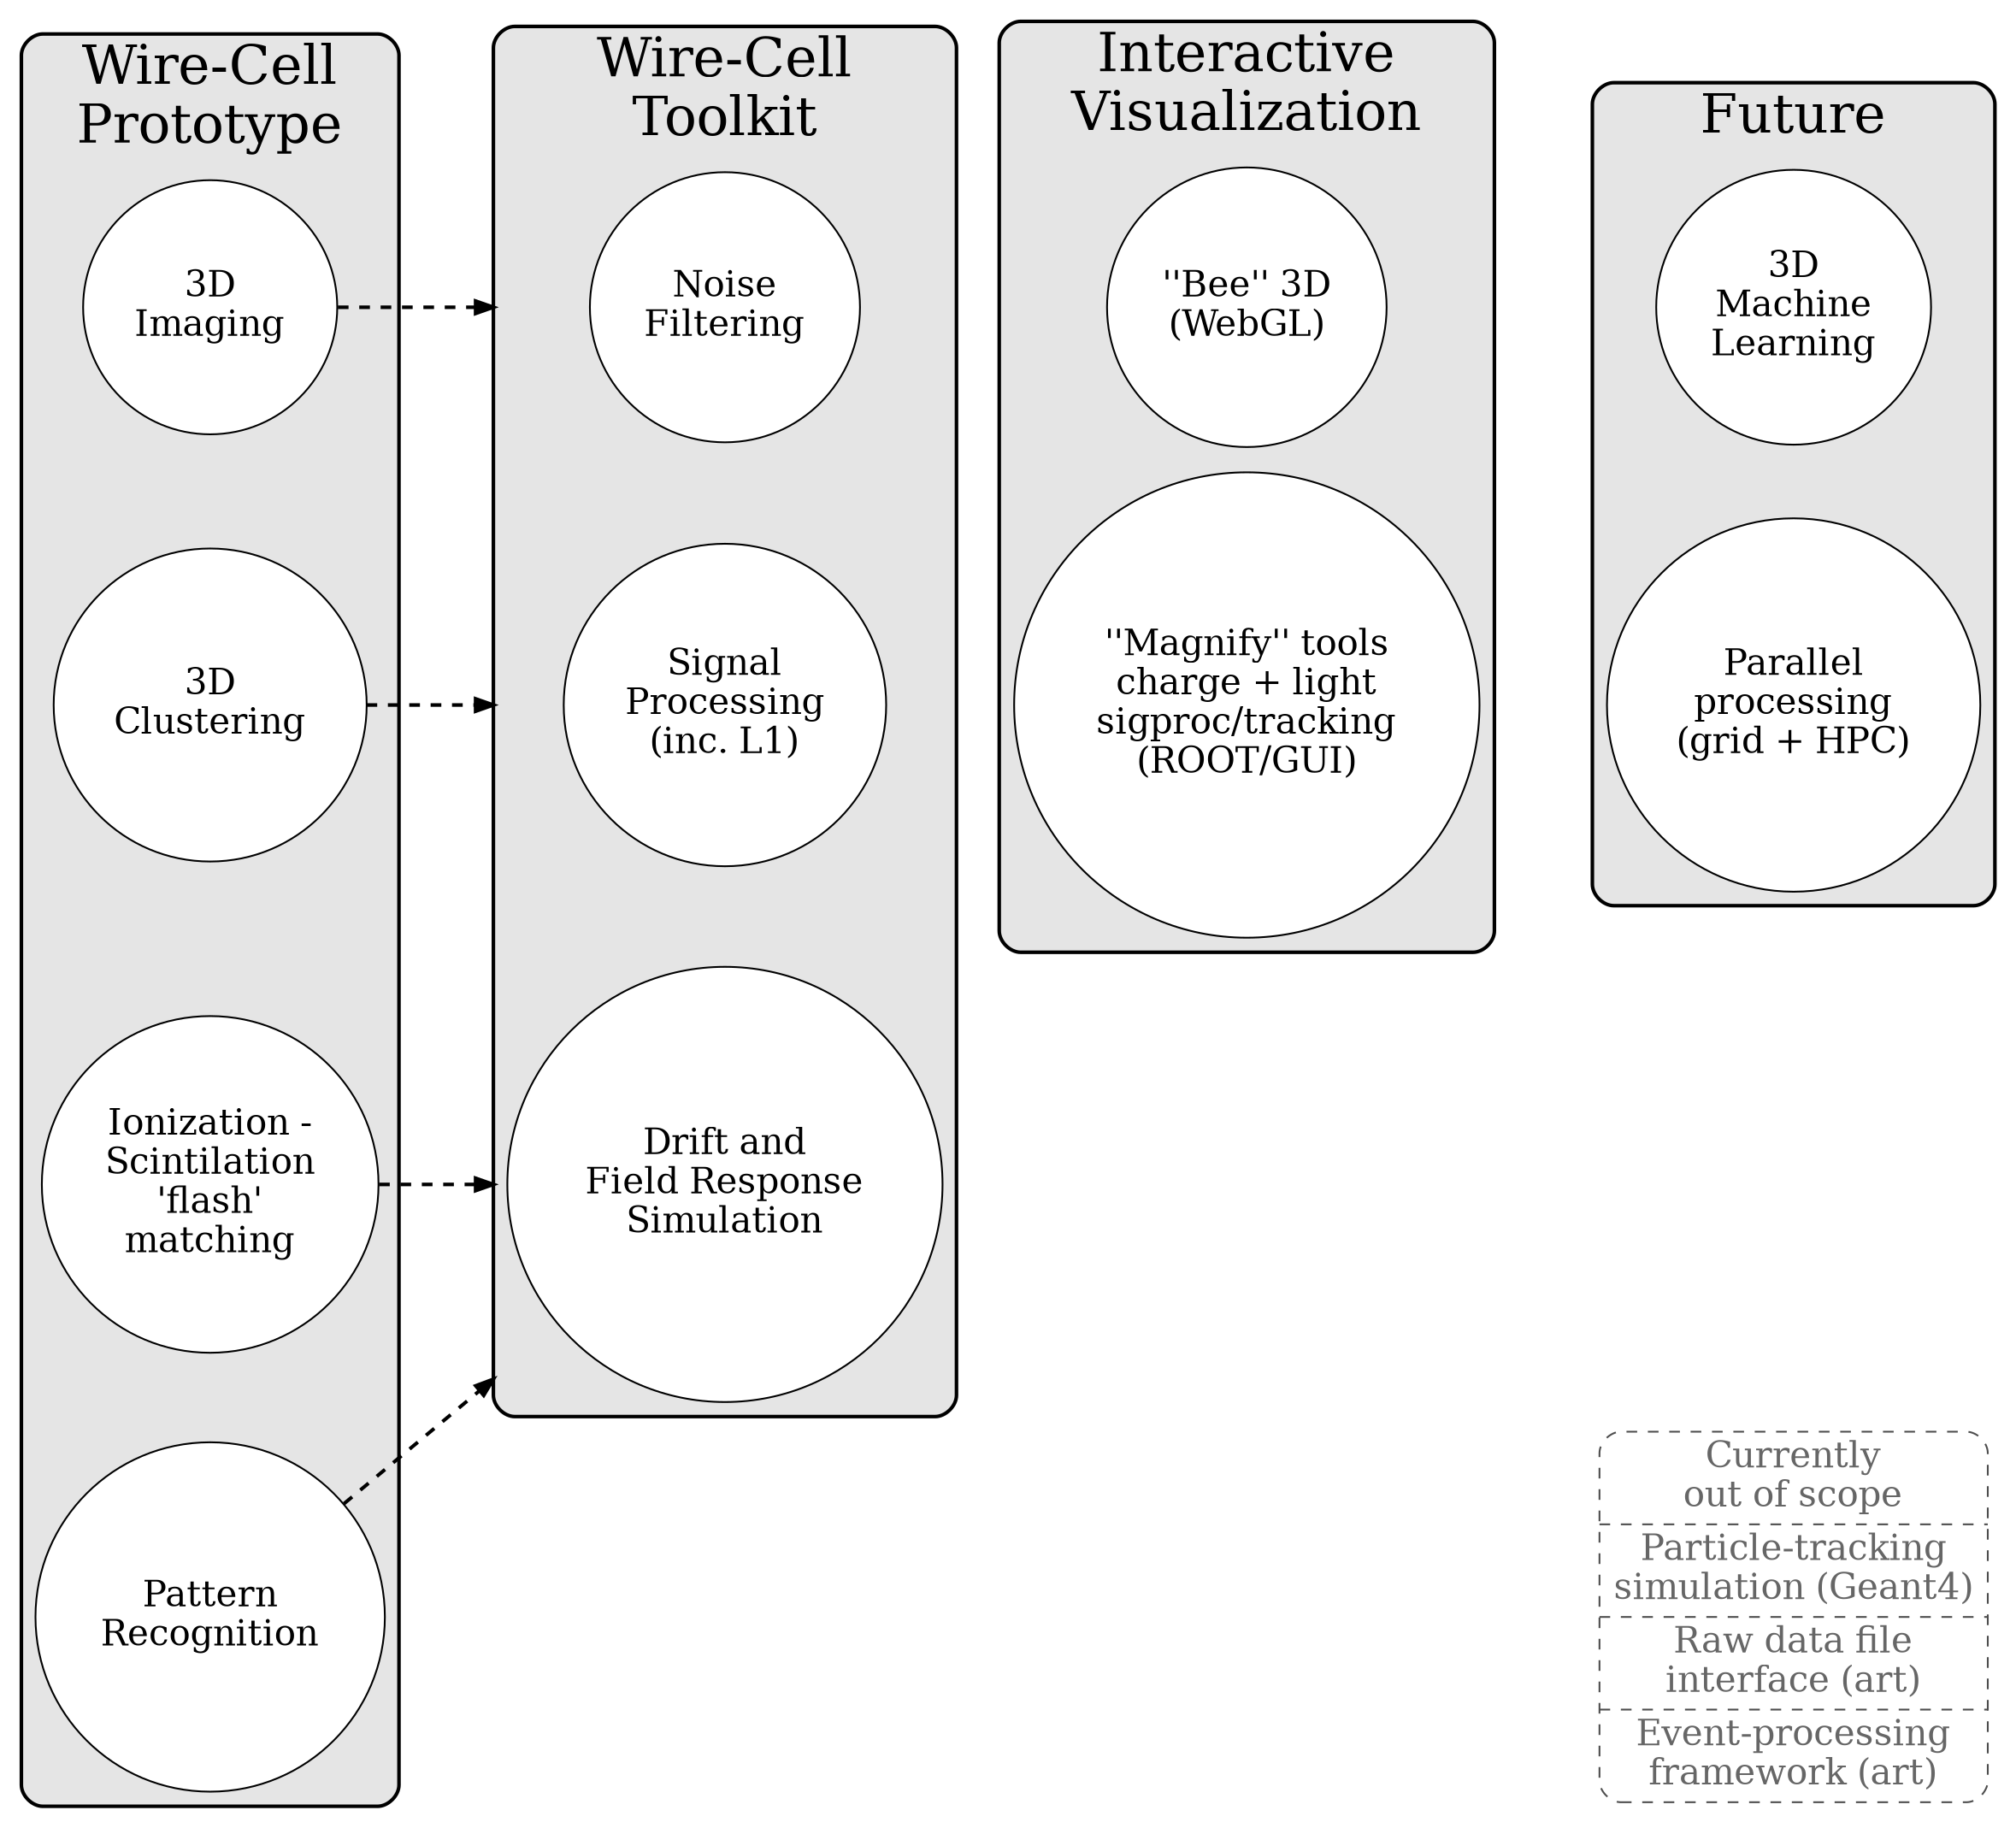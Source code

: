 digraph fs {
        compound=true
        nodesep=1
        ranksep=.2
        style="filled,rounded"
        fillcolor=gray90

        node[shape=circle, style=filled, fillcolor=white, fontsize=20]

        fontsize=30
        penwidth=2

//        main[shape=ellipse,label="Wire-Cell Feature Scope"]
        subgraph cluster_wcp {
                label="Wire-Cell\nPrototype"
                img[label="3D\nImaging"]
                clust[label="3D\nClustering"]
                flash[label="Ionization -\nScintilation\n'flash'\nmatching"]
                pat[label="Pattern\nRecognition"]
        }
        subgraph cluster_wct {
                label="Wire-Cell\nToolkit"
                nf[label="Noise\nFiltering"]
                sp[label="Signal\nProcessing\n(inc. L1)"]
                sim[label="Drift and\nField Response\nSimulation"]
        }
        subgraph cluster_bee {
                label="Interactive\nVisualization"
                bee[label="''Bee'' 3D\n(WebGL)"]
                //mw[label="Magnify\nsignals\n(web)"]
                mr[label="''Magnify'' tools\ncharge + light\nsigproc/tracking\n(ROOT/GUI)"]
        }
        subgraph cluster_future {
                label="Future\n"
                ml[label="3D\nMachine\nLearning"]
                hpc[label="Parallel\nprocessing\n(grid + HPC)"]
        }
        spacer[style=invis]
        notin[shape=record,fontcolor=gray40,color=gray30,style="rounded,dashed",
              label="{{Currently\nout of scope}|{Particle-tracking\nsimulation (Geant4)}|{Raw data file\ninterface (art)}|{Event-processing\nframework (art)}}"]



        edge[style=invis]
        nf->sp->sim
        img->clust->flash->pat
        bee->mr
        ml->hpc
        hpc->spacer->notin
        edge[style=dashed, constraint=false, penwidth=2, lhead=cluster_wct]
        img->nf
        clust->sp
        flash->sim
        pat->sim
}
